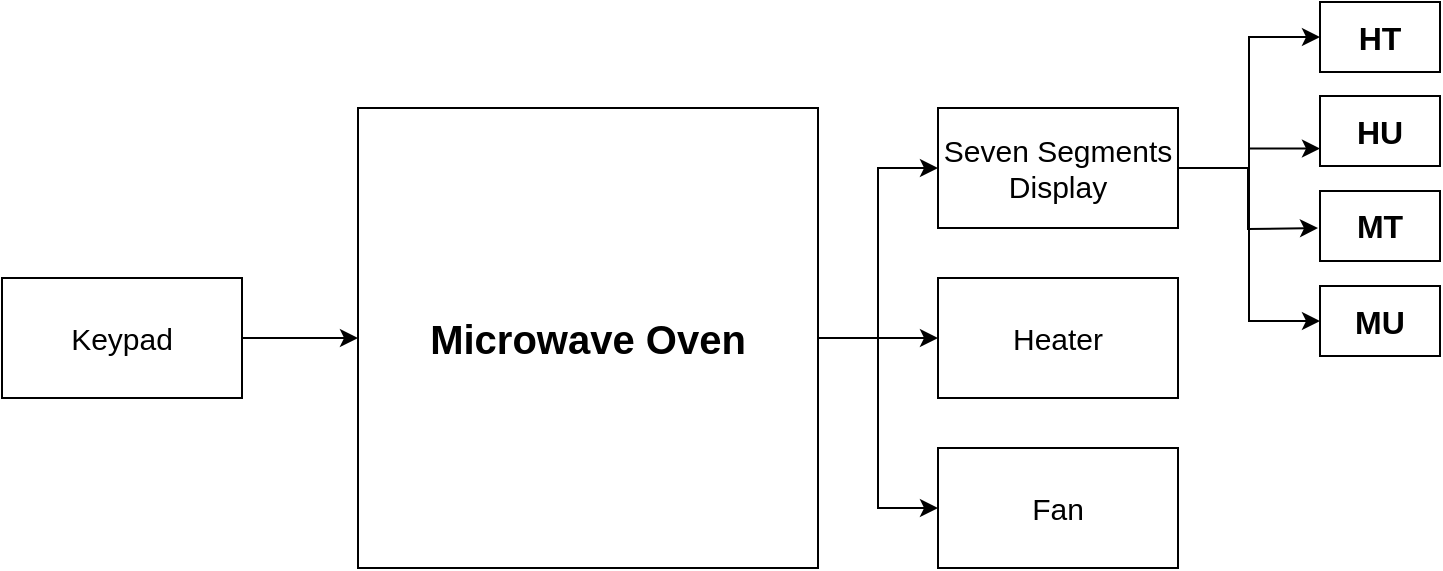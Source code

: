 <mxfile version="24.6.4" type="github">
  <diagram name="Page-1" id="F8mwUB6Jov3qKATu1vk1">
    <mxGraphModel dx="1050" dy="530" grid="1" gridSize="10" guides="1" tooltips="1" connect="1" arrows="1" fold="1" page="1" pageScale="1" pageWidth="1169" pageHeight="827" math="0" shadow="0">
      <root>
        <mxCell id="0" />
        <mxCell id="1" parent="0" />
        <mxCell id="d83kh_4WfSIYVjIKPuKV-11" style="edgeStyle=orthogonalEdgeStyle;rounded=0;orthogonalLoop=1;jettySize=auto;html=1;entryX=0;entryY=0.5;entryDx=0;entryDy=0;" parent="1" source="d83kh_4WfSIYVjIKPuKV-1" target="d83kh_4WfSIYVjIKPuKV-2" edge="1">
          <mxGeometry relative="1" as="geometry" />
        </mxCell>
        <mxCell id="d83kh_4WfSIYVjIKPuKV-12" style="edgeStyle=orthogonalEdgeStyle;rounded=0;orthogonalLoop=1;jettySize=auto;html=1;exitX=1;exitY=0.5;exitDx=0;exitDy=0;entryX=0;entryY=0.5;entryDx=0;entryDy=0;" parent="1" source="d83kh_4WfSIYVjIKPuKV-1" target="d83kh_4WfSIYVjIKPuKV-5" edge="1">
          <mxGeometry relative="1" as="geometry" />
        </mxCell>
        <mxCell id="d83kh_4WfSIYVjIKPuKV-14" style="edgeStyle=orthogonalEdgeStyle;rounded=0;orthogonalLoop=1;jettySize=auto;html=1;exitX=1;exitY=0.5;exitDx=0;exitDy=0;" parent="1" source="d83kh_4WfSIYVjIKPuKV-1" target="d83kh_4WfSIYVjIKPuKV-13" edge="1">
          <mxGeometry relative="1" as="geometry" />
        </mxCell>
        <mxCell id="d83kh_4WfSIYVjIKPuKV-1" value="&lt;b&gt;&lt;font style=&quot;font-size: 20px;&quot;&gt;Microwave Oven&lt;/font&gt;&lt;/b&gt;" style="whiteSpace=wrap;html=1;aspect=fixed;" parent="1" vertex="1">
          <mxGeometry x="320" y="120" width="230" height="230" as="geometry" />
        </mxCell>
        <mxCell id="CSUC_OsfOZxSXkQb4iAd-5" style="edgeStyle=orthogonalEdgeStyle;rounded=0;orthogonalLoop=1;jettySize=auto;html=1;entryX=0;entryY=0.5;entryDx=0;entryDy=0;" edge="1" parent="1" source="d83kh_4WfSIYVjIKPuKV-2" target="CSUC_OsfOZxSXkQb4iAd-1">
          <mxGeometry relative="1" as="geometry" />
        </mxCell>
        <mxCell id="CSUC_OsfOZxSXkQb4iAd-6" style="edgeStyle=orthogonalEdgeStyle;rounded=0;orthogonalLoop=1;jettySize=auto;html=1;entryX=0;entryY=0.75;entryDx=0;entryDy=0;" edge="1" parent="1" source="d83kh_4WfSIYVjIKPuKV-2" target="CSUC_OsfOZxSXkQb4iAd-2">
          <mxGeometry relative="1" as="geometry" />
        </mxCell>
        <mxCell id="CSUC_OsfOZxSXkQb4iAd-7" style="edgeStyle=orthogonalEdgeStyle;rounded=0;orthogonalLoop=1;jettySize=auto;html=1;" edge="1" parent="1" source="d83kh_4WfSIYVjIKPuKV-2">
          <mxGeometry relative="1" as="geometry">
            <mxPoint x="800" y="180" as="targetPoint" />
          </mxGeometry>
        </mxCell>
        <mxCell id="CSUC_OsfOZxSXkQb4iAd-8" style="edgeStyle=orthogonalEdgeStyle;rounded=0;orthogonalLoop=1;jettySize=auto;html=1;entryX=0;entryY=0.5;entryDx=0;entryDy=0;" edge="1" parent="1" source="d83kh_4WfSIYVjIKPuKV-2" target="CSUC_OsfOZxSXkQb4iAd-4">
          <mxGeometry relative="1" as="geometry" />
        </mxCell>
        <mxCell id="d83kh_4WfSIYVjIKPuKV-2" value="Seven Segments Display" style="rounded=0;whiteSpace=wrap;html=1;fontStyle=0;fontSize=15;" parent="1" vertex="1">
          <mxGeometry x="610" y="120" width="120" height="60" as="geometry" />
        </mxCell>
        <mxCell id="d83kh_4WfSIYVjIKPuKV-9" style="edgeStyle=orthogonalEdgeStyle;rounded=0;orthogonalLoop=1;jettySize=auto;html=1;exitX=1;exitY=0.5;exitDx=0;exitDy=0;entryX=0;entryY=0.5;entryDx=0;entryDy=0;" parent="1" source="d83kh_4WfSIYVjIKPuKV-4" target="d83kh_4WfSIYVjIKPuKV-1" edge="1">
          <mxGeometry relative="1" as="geometry" />
        </mxCell>
        <mxCell id="d83kh_4WfSIYVjIKPuKV-4" value="Keypad" style="rounded=0;whiteSpace=wrap;html=1;fontStyle=0;fontSize=15;" parent="1" vertex="1">
          <mxGeometry x="142" y="205" width="120" height="60" as="geometry" />
        </mxCell>
        <mxCell id="d83kh_4WfSIYVjIKPuKV-5" value="Heater" style="rounded=0;whiteSpace=wrap;html=1;fontStyle=0;fontSize=15;" parent="1" vertex="1">
          <mxGeometry x="610" y="205" width="120" height="60" as="geometry" />
        </mxCell>
        <mxCell id="d83kh_4WfSIYVjIKPuKV-13" value="Fan" style="rounded=0;whiteSpace=wrap;html=1;fontStyle=0;fontSize=15;" parent="1" vertex="1">
          <mxGeometry x="610" y="290" width="120" height="60" as="geometry" />
        </mxCell>
        <mxCell id="CSUC_OsfOZxSXkQb4iAd-1" value="HT" style="rounded=0;whiteSpace=wrap;html=1;fontSize=16;fontStyle=1" vertex="1" parent="1">
          <mxGeometry x="801" y="67" width="60" height="35" as="geometry" />
        </mxCell>
        <mxCell id="CSUC_OsfOZxSXkQb4iAd-2" value="HU" style="rounded=0;whiteSpace=wrap;html=1;fontSize=16;fontStyle=1" vertex="1" parent="1">
          <mxGeometry x="801" y="114" width="60" height="35" as="geometry" />
        </mxCell>
        <mxCell id="CSUC_OsfOZxSXkQb4iAd-3" value="MT" style="rounded=0;whiteSpace=wrap;html=1;fontSize=16;fontStyle=1" vertex="1" parent="1">
          <mxGeometry x="801" y="161.5" width="60" height="35" as="geometry" />
        </mxCell>
        <mxCell id="CSUC_OsfOZxSXkQb4iAd-4" value="MU" style="rounded=0;whiteSpace=wrap;html=1;fontSize=16;fontStyle=1" vertex="1" parent="1">
          <mxGeometry x="801" y="209" width="60" height="35" as="geometry" />
        </mxCell>
      </root>
    </mxGraphModel>
  </diagram>
</mxfile>

